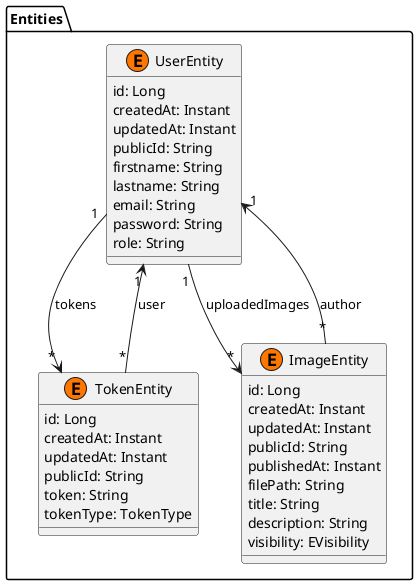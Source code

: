 @startuml Model entité-association Insta Lite
!define ENTITY class
!define ENDENTITY end class
!define COLLECTION "{ordered}List"

package "Entities" {
  
  ENTITY UserEntity << (E, #FF7700) >> {
    id: Long
    createdAt: Instant
    updatedAt: Instant
    publicId: String
    firstname: String
    lastname: String
    email: String
    password: String
    role: String
  }
  UserEntity "1" --> "*" TokenEntity : tokens
  UserEntity "1" --> "*" ImageEntity : uploadedImages

  ENTITY TokenEntity << (E, #FF7700) >> {
    id: Long
    createdAt: Instant
    updatedAt: Instant
    publicId: String
    token: String
    tokenType: TokenType
  }
  TokenEntity "*" --> "1" UserEntity : user

  ENTITY ImageEntity << (E, #FF7700) >> {
    id: Long
    createdAt: Instant
    updatedAt: Instant
    publicId: String
    publishedAt: Instant
    filePath: String
    title: String
    description: String
    visibility: EVisibility
  }
  ImageEntity "*" --> "1" UserEntity : author

}
@enduml
